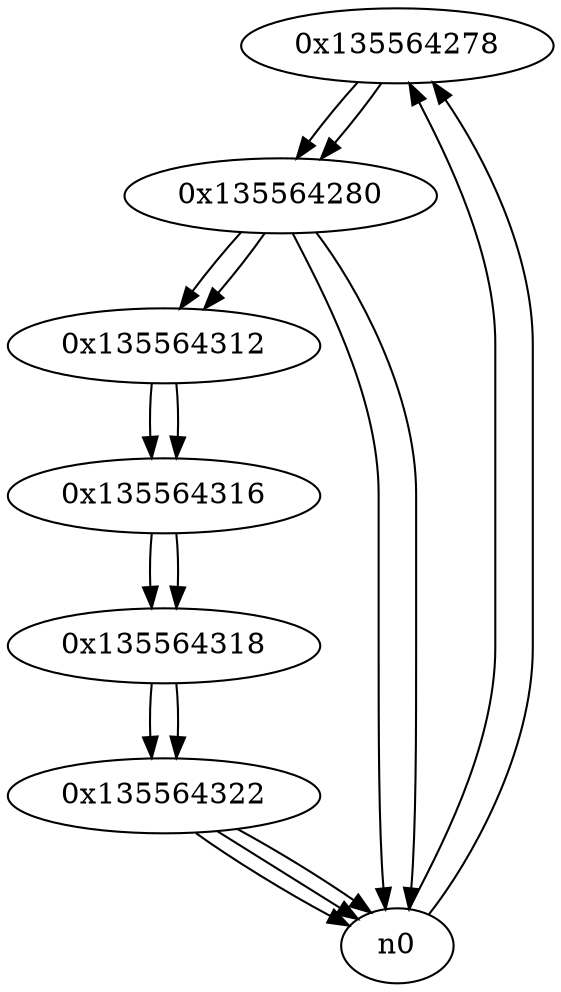 digraph G{
/* nodes */
  n1 [label="0x135564278"]
  n2 [label="0x135564280"]
  n3 [label="0x135564312"]
  n4 [label="0x135564316"]
  n5 [label="0x135564318"]
  n6 [label="0x135564322"]
/* edges */
n1 -> n2;
n0 -> n1;
n0 -> n1;
n2 -> n3;
n2 -> n0;
n2 -> n0;
n1 -> n2;
n3 -> n4;
n2 -> n3;
n4 -> n5;
n3 -> n4;
n5 -> n6;
n4 -> n5;
n6 -> n0;
n6 -> n0;
n6 -> n0;
n5 -> n6;
}
